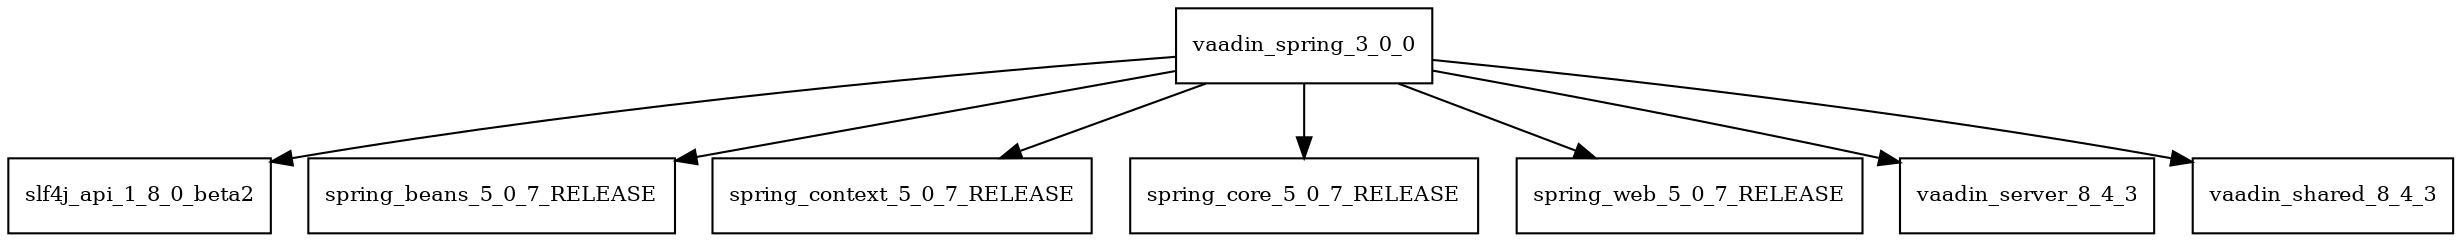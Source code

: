 digraph vaadin_spring_3_0_0_dependencies {
  node [shape = box, fontsize=10.0];
  vaadin_spring_3_0_0 -> slf4j_api_1_8_0_beta2;
  vaadin_spring_3_0_0 -> spring_beans_5_0_7_RELEASE;
  vaadin_spring_3_0_0 -> spring_context_5_0_7_RELEASE;
  vaadin_spring_3_0_0 -> spring_core_5_0_7_RELEASE;
  vaadin_spring_3_0_0 -> spring_web_5_0_7_RELEASE;
  vaadin_spring_3_0_0 -> vaadin_server_8_4_3;
  vaadin_spring_3_0_0 -> vaadin_shared_8_4_3;
}
